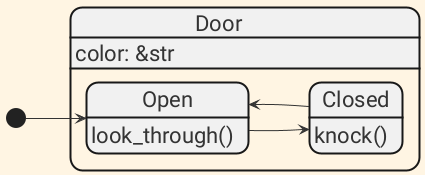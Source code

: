 @startuml door-2
!define BG fff5e3
!define TEXT 333

skinparam {
    ArrowColor #TEXT
    BackgroundColor #BG
    DefaultFontColor #TEXT
    DefaultFontName Roboto
    DefaultFontSize 22
}

skinparam state {
    BorderThickness 2
}

left to right direction
hide empty description

state Door {
    state Open : look_through()
    state Closed : knock()
}
Door: color: &str

[*] --> Open

Open --> Closed
Closed --> Open

@enduml